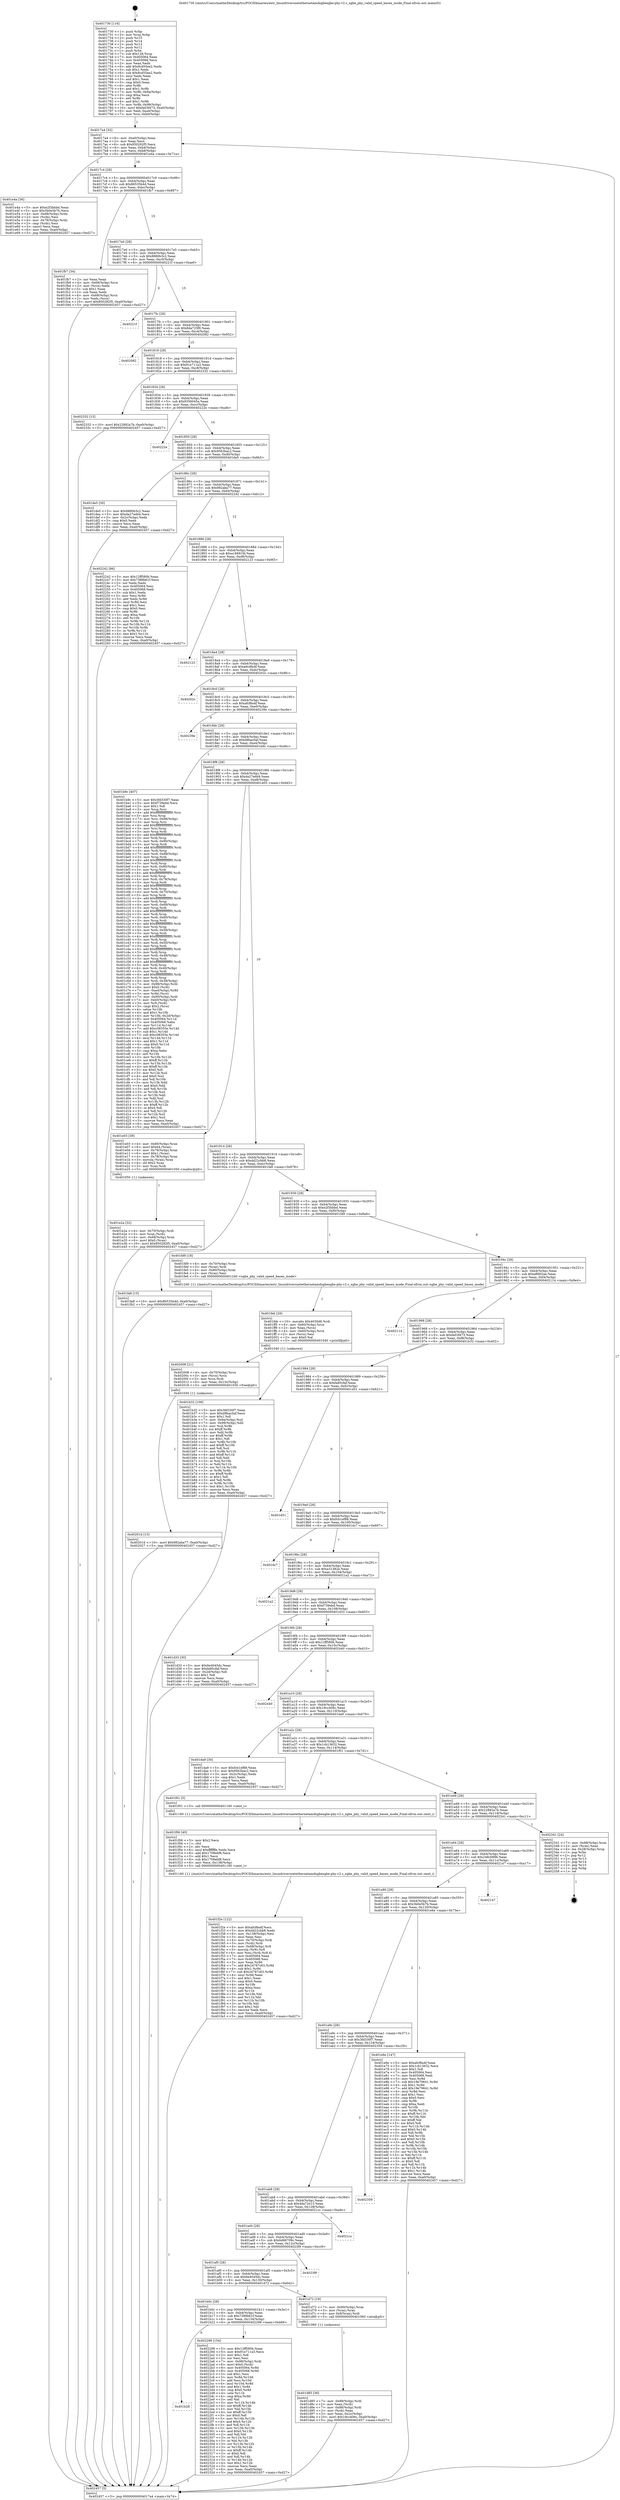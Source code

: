 digraph "0x401730" {
  label = "0x401730 (/mnt/c/Users/mathe/Desktop/tcc/POCII/binaries/extr_linuxdriversnetethernetamdxgbexgbe-phy-v2.c_xgbe_phy_valid_speed_basex_mode_Final-ollvm.out::main(0))"
  labelloc = "t"
  node[shape=record]

  Entry [label="",width=0.3,height=0.3,shape=circle,fillcolor=black,style=filled]
  "0x4017a4" [label="{
     0x4017a4 [32]\l
     | [instrs]\l
     &nbsp;&nbsp;0x4017a4 \<+6\>: mov -0xa0(%rbp),%eax\l
     &nbsp;&nbsp;0x4017aa \<+2\>: mov %eax,%ecx\l
     &nbsp;&nbsp;0x4017ac \<+6\>: sub $0x850282f5,%ecx\l
     &nbsp;&nbsp;0x4017b2 \<+6\>: mov %eax,-0xb4(%rbp)\l
     &nbsp;&nbsp;0x4017b8 \<+6\>: mov %ecx,-0xb8(%rbp)\l
     &nbsp;&nbsp;0x4017be \<+6\>: je 0000000000401e4a \<main+0x71a\>\l
  }"]
  "0x401e4a" [label="{
     0x401e4a [36]\l
     | [instrs]\l
     &nbsp;&nbsp;0x401e4a \<+5\>: mov $0xe2f3bbbd,%eax\l
     &nbsp;&nbsp;0x401e4f \<+5\>: mov $0x3b0e5b7b,%ecx\l
     &nbsp;&nbsp;0x401e54 \<+4\>: mov -0x68(%rbp),%rdx\l
     &nbsp;&nbsp;0x401e58 \<+2\>: mov (%rdx),%esi\l
     &nbsp;&nbsp;0x401e5a \<+4\>: mov -0x78(%rbp),%rdx\l
     &nbsp;&nbsp;0x401e5e \<+2\>: cmp (%rdx),%esi\l
     &nbsp;&nbsp;0x401e60 \<+3\>: cmovl %ecx,%eax\l
     &nbsp;&nbsp;0x401e63 \<+6\>: mov %eax,-0xa0(%rbp)\l
     &nbsp;&nbsp;0x401e69 \<+5\>: jmp 0000000000402457 \<main+0xd27\>\l
  }"]
  "0x4017c4" [label="{
     0x4017c4 [28]\l
     | [instrs]\l
     &nbsp;&nbsp;0x4017c4 \<+5\>: jmp 00000000004017c9 \<main+0x99\>\l
     &nbsp;&nbsp;0x4017c9 \<+6\>: mov -0xb4(%rbp),%eax\l
     &nbsp;&nbsp;0x4017cf \<+5\>: sub $0x86535b4d,%eax\l
     &nbsp;&nbsp;0x4017d4 \<+6\>: mov %eax,-0xbc(%rbp)\l
     &nbsp;&nbsp;0x4017da \<+6\>: je 0000000000401fb7 \<main+0x887\>\l
  }"]
  Exit [label="",width=0.3,height=0.3,shape=circle,fillcolor=black,style=filled,peripheries=2]
  "0x401fb7" [label="{
     0x401fb7 [34]\l
     | [instrs]\l
     &nbsp;&nbsp;0x401fb7 \<+2\>: xor %eax,%eax\l
     &nbsp;&nbsp;0x401fb9 \<+4\>: mov -0x68(%rbp),%rcx\l
     &nbsp;&nbsp;0x401fbd \<+2\>: mov (%rcx),%edx\l
     &nbsp;&nbsp;0x401fbf \<+3\>: sub $0x1,%eax\l
     &nbsp;&nbsp;0x401fc2 \<+2\>: sub %eax,%edx\l
     &nbsp;&nbsp;0x401fc4 \<+4\>: mov -0x68(%rbp),%rcx\l
     &nbsp;&nbsp;0x401fc8 \<+2\>: mov %edx,(%rcx)\l
     &nbsp;&nbsp;0x401fca \<+10\>: movl $0x850282f5,-0xa0(%rbp)\l
     &nbsp;&nbsp;0x401fd4 \<+5\>: jmp 0000000000402457 \<main+0xd27\>\l
  }"]
  "0x4017e0" [label="{
     0x4017e0 [28]\l
     | [instrs]\l
     &nbsp;&nbsp;0x4017e0 \<+5\>: jmp 00000000004017e5 \<main+0xb5\>\l
     &nbsp;&nbsp;0x4017e5 \<+6\>: mov -0xb4(%rbp),%eax\l
     &nbsp;&nbsp;0x4017eb \<+5\>: sub $0x8880b3c2,%eax\l
     &nbsp;&nbsp;0x4017f0 \<+6\>: mov %eax,-0xc0(%rbp)\l
     &nbsp;&nbsp;0x4017f6 \<+6\>: je 000000000040221f \<main+0xaef\>\l
  }"]
  "0x401b28" [label="{
     0x401b28\l
  }", style=dashed]
  "0x40221f" [label="{
     0x40221f\l
  }", style=dashed]
  "0x4017fc" [label="{
     0x4017fc [28]\l
     | [instrs]\l
     &nbsp;&nbsp;0x4017fc \<+5\>: jmp 0000000000401801 \<main+0xd1\>\l
     &nbsp;&nbsp;0x401801 \<+6\>: mov -0xb4(%rbp),%eax\l
     &nbsp;&nbsp;0x401807 \<+5\>: sub $0x8da725f0,%eax\l
     &nbsp;&nbsp;0x40180c \<+6\>: mov %eax,-0xc4(%rbp)\l
     &nbsp;&nbsp;0x401812 \<+6\>: je 0000000000402082 \<main+0x952\>\l
  }"]
  "0x402298" [label="{
     0x402298 [154]\l
     | [instrs]\l
     &nbsp;&nbsp;0x402298 \<+5\>: mov $0x12ff580b,%eax\l
     &nbsp;&nbsp;0x40229d \<+5\>: mov $0x91e711a3,%ecx\l
     &nbsp;&nbsp;0x4022a2 \<+2\>: mov $0x1,%dl\l
     &nbsp;&nbsp;0x4022a4 \<+2\>: xor %esi,%esi\l
     &nbsp;&nbsp;0x4022a6 \<+7\>: mov -0x98(%rbp),%rdi\l
     &nbsp;&nbsp;0x4022ad \<+6\>: movl $0x0,(%rdi)\l
     &nbsp;&nbsp;0x4022b3 \<+8\>: mov 0x405064,%r8d\l
     &nbsp;&nbsp;0x4022bb \<+8\>: mov 0x405068,%r9d\l
     &nbsp;&nbsp;0x4022c3 \<+3\>: sub $0x1,%esi\l
     &nbsp;&nbsp;0x4022c6 \<+3\>: mov %r8d,%r10d\l
     &nbsp;&nbsp;0x4022c9 \<+3\>: add %esi,%r10d\l
     &nbsp;&nbsp;0x4022cc \<+4\>: imul %r10d,%r8d\l
     &nbsp;&nbsp;0x4022d0 \<+4\>: and $0x1,%r8d\l
     &nbsp;&nbsp;0x4022d4 \<+4\>: cmp $0x0,%r8d\l
     &nbsp;&nbsp;0x4022d8 \<+4\>: sete %r11b\l
     &nbsp;&nbsp;0x4022dc \<+4\>: cmp $0xa,%r9d\l
     &nbsp;&nbsp;0x4022e0 \<+3\>: setl %bl\l
     &nbsp;&nbsp;0x4022e3 \<+3\>: mov %r11b,%r14b\l
     &nbsp;&nbsp;0x4022e6 \<+4\>: xor $0xff,%r14b\l
     &nbsp;&nbsp;0x4022ea \<+3\>: mov %bl,%r15b\l
     &nbsp;&nbsp;0x4022ed \<+4\>: xor $0xff,%r15b\l
     &nbsp;&nbsp;0x4022f1 \<+3\>: xor $0x0,%dl\l
     &nbsp;&nbsp;0x4022f4 \<+3\>: mov %r14b,%r12b\l
     &nbsp;&nbsp;0x4022f7 \<+4\>: and $0x0,%r12b\l
     &nbsp;&nbsp;0x4022fb \<+3\>: and %dl,%r11b\l
     &nbsp;&nbsp;0x4022fe \<+3\>: mov %r15b,%r13b\l
     &nbsp;&nbsp;0x402301 \<+4\>: and $0x0,%r13b\l
     &nbsp;&nbsp;0x402305 \<+2\>: and %dl,%bl\l
     &nbsp;&nbsp;0x402307 \<+3\>: or %r11b,%r12b\l
     &nbsp;&nbsp;0x40230a \<+3\>: or %bl,%r13b\l
     &nbsp;&nbsp;0x40230d \<+3\>: xor %r13b,%r12b\l
     &nbsp;&nbsp;0x402310 \<+3\>: or %r15b,%r14b\l
     &nbsp;&nbsp;0x402313 \<+4\>: xor $0xff,%r14b\l
     &nbsp;&nbsp;0x402317 \<+3\>: or $0x0,%dl\l
     &nbsp;&nbsp;0x40231a \<+3\>: and %dl,%r14b\l
     &nbsp;&nbsp;0x40231d \<+3\>: or %r14b,%r12b\l
     &nbsp;&nbsp;0x402320 \<+4\>: test $0x1,%r12b\l
     &nbsp;&nbsp;0x402324 \<+3\>: cmovne %ecx,%eax\l
     &nbsp;&nbsp;0x402327 \<+6\>: mov %eax,-0xa0(%rbp)\l
     &nbsp;&nbsp;0x40232d \<+5\>: jmp 0000000000402457 \<main+0xd27\>\l
  }"]
  "0x402082" [label="{
     0x402082\l
  }", style=dashed]
  "0x401818" [label="{
     0x401818 [28]\l
     | [instrs]\l
     &nbsp;&nbsp;0x401818 \<+5\>: jmp 000000000040181d \<main+0xed\>\l
     &nbsp;&nbsp;0x40181d \<+6\>: mov -0xb4(%rbp),%eax\l
     &nbsp;&nbsp;0x401823 \<+5\>: sub $0x91e711a3,%eax\l
     &nbsp;&nbsp;0x401828 \<+6\>: mov %eax,-0xc8(%rbp)\l
     &nbsp;&nbsp;0x40182e \<+6\>: je 0000000000402332 \<main+0xc02\>\l
  }"]
  "0x40201d" [label="{
     0x40201d [15]\l
     | [instrs]\l
     &nbsp;&nbsp;0x40201d \<+10\>: movl $0x982aba77,-0xa0(%rbp)\l
     &nbsp;&nbsp;0x402027 \<+5\>: jmp 0000000000402457 \<main+0xd27\>\l
  }"]
  "0x402332" [label="{
     0x402332 [15]\l
     | [instrs]\l
     &nbsp;&nbsp;0x402332 \<+10\>: movl $0x22892a7b,-0xa0(%rbp)\l
     &nbsp;&nbsp;0x40233c \<+5\>: jmp 0000000000402457 \<main+0xd27\>\l
  }"]
  "0x401834" [label="{
     0x401834 [28]\l
     | [instrs]\l
     &nbsp;&nbsp;0x401834 \<+5\>: jmp 0000000000401839 \<main+0x109\>\l
     &nbsp;&nbsp;0x401839 \<+6\>: mov -0xb4(%rbp),%eax\l
     &nbsp;&nbsp;0x40183f \<+5\>: sub $0x9356045a,%eax\l
     &nbsp;&nbsp;0x401844 \<+6\>: mov %eax,-0xcc(%rbp)\l
     &nbsp;&nbsp;0x40184a \<+6\>: je 000000000040222e \<main+0xafe\>\l
  }"]
  "0x402008" [label="{
     0x402008 [21]\l
     | [instrs]\l
     &nbsp;&nbsp;0x402008 \<+4\>: mov -0x70(%rbp),%rcx\l
     &nbsp;&nbsp;0x40200c \<+3\>: mov (%rcx),%rcx\l
     &nbsp;&nbsp;0x40200f \<+3\>: mov %rcx,%rdi\l
     &nbsp;&nbsp;0x402012 \<+6\>: mov %eax,-0x13c(%rbp)\l
     &nbsp;&nbsp;0x402018 \<+5\>: call 0000000000401030 \<free@plt\>\l
     | [calls]\l
     &nbsp;&nbsp;0x401030 \{1\} (unknown)\l
  }"]
  "0x40222e" [label="{
     0x40222e\l
  }", style=dashed]
  "0x401850" [label="{
     0x401850 [28]\l
     | [instrs]\l
     &nbsp;&nbsp;0x401850 \<+5\>: jmp 0000000000401855 \<main+0x125\>\l
     &nbsp;&nbsp;0x401855 \<+6\>: mov -0xb4(%rbp),%eax\l
     &nbsp;&nbsp;0x40185b \<+5\>: sub $0x9563bac2,%eax\l
     &nbsp;&nbsp;0x401860 \<+6\>: mov %eax,-0xd0(%rbp)\l
     &nbsp;&nbsp;0x401866 \<+6\>: je 0000000000401de5 \<main+0x6b5\>\l
  }"]
  "0x401feb" [label="{
     0x401feb [29]\l
     | [instrs]\l
     &nbsp;&nbsp;0x401feb \<+10\>: movabs $0x4030d6,%rdi\l
     &nbsp;&nbsp;0x401ff5 \<+4\>: mov -0x60(%rbp),%rcx\l
     &nbsp;&nbsp;0x401ff9 \<+2\>: mov %eax,(%rcx)\l
     &nbsp;&nbsp;0x401ffb \<+4\>: mov -0x60(%rbp),%rcx\l
     &nbsp;&nbsp;0x401fff \<+2\>: mov (%rcx),%esi\l
     &nbsp;&nbsp;0x402001 \<+2\>: mov $0x0,%al\l
     &nbsp;&nbsp;0x402003 \<+5\>: call 0000000000401040 \<printf@plt\>\l
     | [calls]\l
     &nbsp;&nbsp;0x401040 \{1\} (unknown)\l
  }"]
  "0x401de5" [label="{
     0x401de5 [30]\l
     | [instrs]\l
     &nbsp;&nbsp;0x401de5 \<+5\>: mov $0x8880b3c2,%eax\l
     &nbsp;&nbsp;0x401dea \<+5\>: mov $0xda27edd4,%ecx\l
     &nbsp;&nbsp;0x401def \<+3\>: mov -0x2c(%rbp),%edx\l
     &nbsp;&nbsp;0x401df2 \<+3\>: cmp $0x0,%edx\l
     &nbsp;&nbsp;0x401df5 \<+3\>: cmove %ecx,%eax\l
     &nbsp;&nbsp;0x401df8 \<+6\>: mov %eax,-0xa0(%rbp)\l
     &nbsp;&nbsp;0x401dfe \<+5\>: jmp 0000000000402457 \<main+0xd27\>\l
  }"]
  "0x40186c" [label="{
     0x40186c [28]\l
     | [instrs]\l
     &nbsp;&nbsp;0x40186c \<+5\>: jmp 0000000000401871 \<main+0x141\>\l
     &nbsp;&nbsp;0x401871 \<+6\>: mov -0xb4(%rbp),%eax\l
     &nbsp;&nbsp;0x401877 \<+5\>: sub $0x982aba77,%eax\l
     &nbsp;&nbsp;0x40187c \<+6\>: mov %eax,-0xd4(%rbp)\l
     &nbsp;&nbsp;0x401882 \<+6\>: je 0000000000402242 \<main+0xb12\>\l
  }"]
  "0x401f2e" [label="{
     0x401f2e [122]\l
     | [instrs]\l
     &nbsp;&nbsp;0x401f2e \<+5\>: mov $0xafcf8a4f,%ecx\l
     &nbsp;&nbsp;0x401f33 \<+5\>: mov $0xdd22cbb8,%edx\l
     &nbsp;&nbsp;0x401f38 \<+6\>: mov -0x138(%rbp),%esi\l
     &nbsp;&nbsp;0x401f3e \<+3\>: imul %eax,%esi\l
     &nbsp;&nbsp;0x401f41 \<+4\>: mov -0x70(%rbp),%rdi\l
     &nbsp;&nbsp;0x401f45 \<+3\>: mov (%rdi),%rdi\l
     &nbsp;&nbsp;0x401f48 \<+4\>: mov -0x68(%rbp),%r8\l
     &nbsp;&nbsp;0x401f4c \<+3\>: movslq (%r8),%r8\l
     &nbsp;&nbsp;0x401f4f \<+4\>: mov %esi,(%rdi,%r8,4)\l
     &nbsp;&nbsp;0x401f53 \<+7\>: mov 0x405064,%eax\l
     &nbsp;&nbsp;0x401f5a \<+7\>: mov 0x405068,%esi\l
     &nbsp;&nbsp;0x401f61 \<+3\>: mov %eax,%r9d\l
     &nbsp;&nbsp;0x401f64 \<+7\>: add $0x24787c63,%r9d\l
     &nbsp;&nbsp;0x401f6b \<+4\>: sub $0x1,%r9d\l
     &nbsp;&nbsp;0x401f6f \<+7\>: sub $0x24787c63,%r9d\l
     &nbsp;&nbsp;0x401f76 \<+4\>: imul %r9d,%eax\l
     &nbsp;&nbsp;0x401f7a \<+3\>: and $0x1,%eax\l
     &nbsp;&nbsp;0x401f7d \<+3\>: cmp $0x0,%eax\l
     &nbsp;&nbsp;0x401f80 \<+4\>: sete %r10b\l
     &nbsp;&nbsp;0x401f84 \<+3\>: cmp $0xa,%esi\l
     &nbsp;&nbsp;0x401f87 \<+4\>: setl %r11b\l
     &nbsp;&nbsp;0x401f8b \<+3\>: mov %r10b,%bl\l
     &nbsp;&nbsp;0x401f8e \<+3\>: and %r11b,%bl\l
     &nbsp;&nbsp;0x401f91 \<+3\>: xor %r11b,%r10b\l
     &nbsp;&nbsp;0x401f94 \<+3\>: or %r10b,%bl\l
     &nbsp;&nbsp;0x401f97 \<+3\>: test $0x1,%bl\l
     &nbsp;&nbsp;0x401f9a \<+3\>: cmovne %edx,%ecx\l
     &nbsp;&nbsp;0x401f9d \<+6\>: mov %ecx,-0xa0(%rbp)\l
     &nbsp;&nbsp;0x401fa3 \<+5\>: jmp 0000000000402457 \<main+0xd27\>\l
  }"]
  "0x402242" [label="{
     0x402242 [86]\l
     | [instrs]\l
     &nbsp;&nbsp;0x402242 \<+5\>: mov $0x12ff580b,%eax\l
     &nbsp;&nbsp;0x402247 \<+5\>: mov $0x7389b61f,%ecx\l
     &nbsp;&nbsp;0x40224c \<+2\>: xor %edx,%edx\l
     &nbsp;&nbsp;0x40224e \<+7\>: mov 0x405064,%esi\l
     &nbsp;&nbsp;0x402255 \<+7\>: mov 0x405068,%edi\l
     &nbsp;&nbsp;0x40225c \<+3\>: sub $0x1,%edx\l
     &nbsp;&nbsp;0x40225f \<+3\>: mov %esi,%r8d\l
     &nbsp;&nbsp;0x402262 \<+3\>: add %edx,%r8d\l
     &nbsp;&nbsp;0x402265 \<+4\>: imul %r8d,%esi\l
     &nbsp;&nbsp;0x402269 \<+3\>: and $0x1,%esi\l
     &nbsp;&nbsp;0x40226c \<+3\>: cmp $0x0,%esi\l
     &nbsp;&nbsp;0x40226f \<+4\>: sete %r9b\l
     &nbsp;&nbsp;0x402273 \<+3\>: cmp $0xa,%edi\l
     &nbsp;&nbsp;0x402276 \<+4\>: setl %r10b\l
     &nbsp;&nbsp;0x40227a \<+3\>: mov %r9b,%r11b\l
     &nbsp;&nbsp;0x40227d \<+3\>: and %r10b,%r11b\l
     &nbsp;&nbsp;0x402280 \<+3\>: xor %r10b,%r9b\l
     &nbsp;&nbsp;0x402283 \<+3\>: or %r9b,%r11b\l
     &nbsp;&nbsp;0x402286 \<+4\>: test $0x1,%r11b\l
     &nbsp;&nbsp;0x40228a \<+3\>: cmovne %ecx,%eax\l
     &nbsp;&nbsp;0x40228d \<+6\>: mov %eax,-0xa0(%rbp)\l
     &nbsp;&nbsp;0x402293 \<+5\>: jmp 0000000000402457 \<main+0xd27\>\l
  }"]
  "0x401888" [label="{
     0x401888 [28]\l
     | [instrs]\l
     &nbsp;&nbsp;0x401888 \<+5\>: jmp 000000000040188d \<main+0x15d\>\l
     &nbsp;&nbsp;0x40188d \<+6\>: mov -0xb4(%rbp),%eax\l
     &nbsp;&nbsp;0x401893 \<+5\>: sub $0xa16691fd,%eax\l
     &nbsp;&nbsp;0x401898 \<+6\>: mov %eax,-0xd8(%rbp)\l
     &nbsp;&nbsp;0x40189e \<+6\>: je 0000000000402123 \<main+0x9f3\>\l
  }"]
  "0x401f06" [label="{
     0x401f06 [40]\l
     | [instrs]\l
     &nbsp;&nbsp;0x401f06 \<+5\>: mov $0x2,%ecx\l
     &nbsp;&nbsp;0x401f0b \<+1\>: cltd\l
     &nbsp;&nbsp;0x401f0c \<+2\>: idiv %ecx\l
     &nbsp;&nbsp;0x401f0e \<+6\>: imul $0xfffffffe,%edx,%ecx\l
     &nbsp;&nbsp;0x401f14 \<+6\>: add $0x1708ebf8,%ecx\l
     &nbsp;&nbsp;0x401f1a \<+3\>: add $0x1,%ecx\l
     &nbsp;&nbsp;0x401f1d \<+6\>: sub $0x1708ebf8,%ecx\l
     &nbsp;&nbsp;0x401f23 \<+6\>: mov %ecx,-0x138(%rbp)\l
     &nbsp;&nbsp;0x401f29 \<+5\>: call 0000000000401160 \<next_i\>\l
     | [calls]\l
     &nbsp;&nbsp;0x401160 \{1\} (/mnt/c/Users/mathe/Desktop/tcc/POCII/binaries/extr_linuxdriversnetethernetamdxgbexgbe-phy-v2.c_xgbe_phy_valid_speed_basex_mode_Final-ollvm.out::next_i)\l
  }"]
  "0x402123" [label="{
     0x402123\l
  }", style=dashed]
  "0x4018a4" [label="{
     0x4018a4 [28]\l
     | [instrs]\l
     &nbsp;&nbsp;0x4018a4 \<+5\>: jmp 00000000004018a9 \<main+0x179\>\l
     &nbsp;&nbsp;0x4018a9 \<+6\>: mov -0xb4(%rbp),%eax\l
     &nbsp;&nbsp;0x4018af \<+5\>: sub $0xa9cdfe4f,%eax\l
     &nbsp;&nbsp;0x4018b4 \<+6\>: mov %eax,-0xdc(%rbp)\l
     &nbsp;&nbsp;0x4018ba \<+6\>: je 000000000040202c \<main+0x8fc\>\l
  }"]
  "0x401e2a" [label="{
     0x401e2a [32]\l
     | [instrs]\l
     &nbsp;&nbsp;0x401e2a \<+4\>: mov -0x70(%rbp),%rdi\l
     &nbsp;&nbsp;0x401e2e \<+3\>: mov %rax,(%rdi)\l
     &nbsp;&nbsp;0x401e31 \<+4\>: mov -0x68(%rbp),%rax\l
     &nbsp;&nbsp;0x401e35 \<+6\>: movl $0x0,(%rax)\l
     &nbsp;&nbsp;0x401e3b \<+10\>: movl $0x850282f5,-0xa0(%rbp)\l
     &nbsp;&nbsp;0x401e45 \<+5\>: jmp 0000000000402457 \<main+0xd27\>\l
  }"]
  "0x40202c" [label="{
     0x40202c\l
  }", style=dashed]
  "0x4018c0" [label="{
     0x4018c0 [28]\l
     | [instrs]\l
     &nbsp;&nbsp;0x4018c0 \<+5\>: jmp 00000000004018c5 \<main+0x195\>\l
     &nbsp;&nbsp;0x4018c5 \<+6\>: mov -0xb4(%rbp),%eax\l
     &nbsp;&nbsp;0x4018cb \<+5\>: sub $0xafcf8a4f,%eax\l
     &nbsp;&nbsp;0x4018d0 \<+6\>: mov %eax,-0xe0(%rbp)\l
     &nbsp;&nbsp;0x4018d6 \<+6\>: je 000000000040239e \<main+0xc6e\>\l
  }"]
  "0x401d85" [label="{
     0x401d85 [36]\l
     | [instrs]\l
     &nbsp;&nbsp;0x401d85 \<+7\>: mov -0x88(%rbp),%rdi\l
     &nbsp;&nbsp;0x401d8c \<+2\>: mov %eax,(%rdi)\l
     &nbsp;&nbsp;0x401d8e \<+7\>: mov -0x88(%rbp),%rdi\l
     &nbsp;&nbsp;0x401d95 \<+2\>: mov (%rdi),%eax\l
     &nbsp;&nbsp;0x401d97 \<+3\>: mov %eax,-0x2c(%rbp)\l
     &nbsp;&nbsp;0x401d9a \<+10\>: movl $0x19cc406c,-0xa0(%rbp)\l
     &nbsp;&nbsp;0x401da4 \<+5\>: jmp 0000000000402457 \<main+0xd27\>\l
  }"]
  "0x40239e" [label="{
     0x40239e\l
  }", style=dashed]
  "0x4018dc" [label="{
     0x4018dc [28]\l
     | [instrs]\l
     &nbsp;&nbsp;0x4018dc \<+5\>: jmp 00000000004018e1 \<main+0x1b1\>\l
     &nbsp;&nbsp;0x4018e1 \<+6\>: mov -0xb4(%rbp),%eax\l
     &nbsp;&nbsp;0x4018e7 \<+5\>: sub $0xd9bac0af,%eax\l
     &nbsp;&nbsp;0x4018ec \<+6\>: mov %eax,-0xe4(%rbp)\l
     &nbsp;&nbsp;0x4018f2 \<+6\>: je 0000000000401b9c \<main+0x46c\>\l
  }"]
  "0x401b0c" [label="{
     0x401b0c [28]\l
     | [instrs]\l
     &nbsp;&nbsp;0x401b0c \<+5\>: jmp 0000000000401b11 \<main+0x3e1\>\l
     &nbsp;&nbsp;0x401b11 \<+6\>: mov -0xb4(%rbp),%eax\l
     &nbsp;&nbsp;0x401b17 \<+5\>: sub $0x7389b61f,%eax\l
     &nbsp;&nbsp;0x401b1c \<+6\>: mov %eax,-0x134(%rbp)\l
     &nbsp;&nbsp;0x401b22 \<+6\>: je 0000000000402298 \<main+0xb68\>\l
  }"]
  "0x401b9c" [label="{
     0x401b9c [407]\l
     | [instrs]\l
     &nbsp;&nbsp;0x401b9c \<+5\>: mov $0x3fd330f7,%eax\l
     &nbsp;&nbsp;0x401ba1 \<+5\>: mov $0xf739ebd,%ecx\l
     &nbsp;&nbsp;0x401ba6 \<+2\>: mov $0x1,%dl\l
     &nbsp;&nbsp;0x401ba8 \<+3\>: mov %rsp,%rsi\l
     &nbsp;&nbsp;0x401bab \<+4\>: add $0xfffffffffffffff0,%rsi\l
     &nbsp;&nbsp;0x401baf \<+3\>: mov %rsi,%rsp\l
     &nbsp;&nbsp;0x401bb2 \<+7\>: mov %rsi,-0x98(%rbp)\l
     &nbsp;&nbsp;0x401bb9 \<+3\>: mov %rsp,%rsi\l
     &nbsp;&nbsp;0x401bbc \<+4\>: add $0xfffffffffffffff0,%rsi\l
     &nbsp;&nbsp;0x401bc0 \<+3\>: mov %rsi,%rsp\l
     &nbsp;&nbsp;0x401bc3 \<+3\>: mov %rsp,%rdi\l
     &nbsp;&nbsp;0x401bc6 \<+4\>: add $0xfffffffffffffff0,%rdi\l
     &nbsp;&nbsp;0x401bca \<+3\>: mov %rdi,%rsp\l
     &nbsp;&nbsp;0x401bcd \<+7\>: mov %rdi,-0x90(%rbp)\l
     &nbsp;&nbsp;0x401bd4 \<+3\>: mov %rsp,%rdi\l
     &nbsp;&nbsp;0x401bd7 \<+4\>: add $0xfffffffffffffff0,%rdi\l
     &nbsp;&nbsp;0x401bdb \<+3\>: mov %rdi,%rsp\l
     &nbsp;&nbsp;0x401bde \<+7\>: mov %rdi,-0x88(%rbp)\l
     &nbsp;&nbsp;0x401be5 \<+3\>: mov %rsp,%rdi\l
     &nbsp;&nbsp;0x401be8 \<+4\>: add $0xfffffffffffffff0,%rdi\l
     &nbsp;&nbsp;0x401bec \<+3\>: mov %rdi,%rsp\l
     &nbsp;&nbsp;0x401bef \<+4\>: mov %rdi,-0x80(%rbp)\l
     &nbsp;&nbsp;0x401bf3 \<+3\>: mov %rsp,%rdi\l
     &nbsp;&nbsp;0x401bf6 \<+4\>: add $0xfffffffffffffff0,%rdi\l
     &nbsp;&nbsp;0x401bfa \<+3\>: mov %rdi,%rsp\l
     &nbsp;&nbsp;0x401bfd \<+4\>: mov %rdi,-0x78(%rbp)\l
     &nbsp;&nbsp;0x401c01 \<+3\>: mov %rsp,%rdi\l
     &nbsp;&nbsp;0x401c04 \<+4\>: add $0xfffffffffffffff0,%rdi\l
     &nbsp;&nbsp;0x401c08 \<+3\>: mov %rdi,%rsp\l
     &nbsp;&nbsp;0x401c0b \<+4\>: mov %rdi,-0x70(%rbp)\l
     &nbsp;&nbsp;0x401c0f \<+3\>: mov %rsp,%rdi\l
     &nbsp;&nbsp;0x401c12 \<+4\>: add $0xfffffffffffffff0,%rdi\l
     &nbsp;&nbsp;0x401c16 \<+3\>: mov %rdi,%rsp\l
     &nbsp;&nbsp;0x401c19 \<+4\>: mov %rdi,-0x68(%rbp)\l
     &nbsp;&nbsp;0x401c1d \<+3\>: mov %rsp,%rdi\l
     &nbsp;&nbsp;0x401c20 \<+4\>: add $0xfffffffffffffff0,%rdi\l
     &nbsp;&nbsp;0x401c24 \<+3\>: mov %rdi,%rsp\l
     &nbsp;&nbsp;0x401c27 \<+4\>: mov %rdi,-0x60(%rbp)\l
     &nbsp;&nbsp;0x401c2b \<+3\>: mov %rsp,%rdi\l
     &nbsp;&nbsp;0x401c2e \<+4\>: add $0xfffffffffffffff0,%rdi\l
     &nbsp;&nbsp;0x401c32 \<+3\>: mov %rdi,%rsp\l
     &nbsp;&nbsp;0x401c35 \<+4\>: mov %rdi,-0x58(%rbp)\l
     &nbsp;&nbsp;0x401c39 \<+3\>: mov %rsp,%rdi\l
     &nbsp;&nbsp;0x401c3c \<+4\>: add $0xfffffffffffffff0,%rdi\l
     &nbsp;&nbsp;0x401c40 \<+3\>: mov %rdi,%rsp\l
     &nbsp;&nbsp;0x401c43 \<+4\>: mov %rdi,-0x50(%rbp)\l
     &nbsp;&nbsp;0x401c47 \<+3\>: mov %rsp,%rdi\l
     &nbsp;&nbsp;0x401c4a \<+4\>: add $0xfffffffffffffff0,%rdi\l
     &nbsp;&nbsp;0x401c4e \<+3\>: mov %rdi,%rsp\l
     &nbsp;&nbsp;0x401c51 \<+4\>: mov %rdi,-0x48(%rbp)\l
     &nbsp;&nbsp;0x401c55 \<+3\>: mov %rsp,%rdi\l
     &nbsp;&nbsp;0x401c58 \<+4\>: add $0xfffffffffffffff0,%rdi\l
     &nbsp;&nbsp;0x401c5c \<+3\>: mov %rdi,%rsp\l
     &nbsp;&nbsp;0x401c5f \<+4\>: mov %rdi,-0x40(%rbp)\l
     &nbsp;&nbsp;0x401c63 \<+3\>: mov %rsp,%rdi\l
     &nbsp;&nbsp;0x401c66 \<+4\>: add $0xfffffffffffffff0,%rdi\l
     &nbsp;&nbsp;0x401c6a \<+3\>: mov %rdi,%rsp\l
     &nbsp;&nbsp;0x401c6d \<+4\>: mov %rdi,-0x38(%rbp)\l
     &nbsp;&nbsp;0x401c71 \<+7\>: mov -0x98(%rbp),%rdi\l
     &nbsp;&nbsp;0x401c78 \<+6\>: movl $0x0,(%rdi)\l
     &nbsp;&nbsp;0x401c7e \<+7\>: mov -0xa4(%rbp),%r8d\l
     &nbsp;&nbsp;0x401c85 \<+3\>: mov %r8d,(%rsi)\l
     &nbsp;&nbsp;0x401c88 \<+7\>: mov -0x90(%rbp),%rdi\l
     &nbsp;&nbsp;0x401c8f \<+7\>: mov -0xb0(%rbp),%r9\l
     &nbsp;&nbsp;0x401c96 \<+3\>: mov %r9,(%rdi)\l
     &nbsp;&nbsp;0x401c99 \<+3\>: cmpl $0x2,(%rsi)\l
     &nbsp;&nbsp;0x401c9c \<+4\>: setne %r10b\l
     &nbsp;&nbsp;0x401ca0 \<+4\>: and $0x1,%r10b\l
     &nbsp;&nbsp;0x401ca4 \<+4\>: mov %r10b,-0x2d(%rbp)\l
     &nbsp;&nbsp;0x401ca8 \<+8\>: mov 0x405064,%r11d\l
     &nbsp;&nbsp;0x401cb0 \<+7\>: mov 0x405068,%ebx\l
     &nbsp;&nbsp;0x401cb7 \<+3\>: mov %r11d,%r14d\l
     &nbsp;&nbsp;0x401cba \<+7\>: add $0xc08355e,%r14d\l
     &nbsp;&nbsp;0x401cc1 \<+4\>: sub $0x1,%r14d\l
     &nbsp;&nbsp;0x401cc5 \<+7\>: sub $0xc08355e,%r14d\l
     &nbsp;&nbsp;0x401ccc \<+4\>: imul %r14d,%r11d\l
     &nbsp;&nbsp;0x401cd0 \<+4\>: and $0x1,%r11d\l
     &nbsp;&nbsp;0x401cd4 \<+4\>: cmp $0x0,%r11d\l
     &nbsp;&nbsp;0x401cd8 \<+4\>: sete %r10b\l
     &nbsp;&nbsp;0x401cdc \<+3\>: cmp $0xa,%ebx\l
     &nbsp;&nbsp;0x401cdf \<+4\>: setl %r15b\l
     &nbsp;&nbsp;0x401ce3 \<+3\>: mov %r10b,%r12b\l
     &nbsp;&nbsp;0x401ce6 \<+4\>: xor $0xff,%r12b\l
     &nbsp;&nbsp;0x401cea \<+3\>: mov %r15b,%r13b\l
     &nbsp;&nbsp;0x401ced \<+4\>: xor $0xff,%r13b\l
     &nbsp;&nbsp;0x401cf1 \<+3\>: xor $0x0,%dl\l
     &nbsp;&nbsp;0x401cf4 \<+3\>: mov %r12b,%sil\l
     &nbsp;&nbsp;0x401cf7 \<+4\>: and $0x0,%sil\l
     &nbsp;&nbsp;0x401cfb \<+3\>: and %dl,%r10b\l
     &nbsp;&nbsp;0x401cfe \<+3\>: mov %r13b,%dil\l
     &nbsp;&nbsp;0x401d01 \<+4\>: and $0x0,%dil\l
     &nbsp;&nbsp;0x401d05 \<+3\>: and %dl,%r15b\l
     &nbsp;&nbsp;0x401d08 \<+3\>: or %r10b,%sil\l
     &nbsp;&nbsp;0x401d0b \<+3\>: or %r15b,%dil\l
     &nbsp;&nbsp;0x401d0e \<+3\>: xor %dil,%sil\l
     &nbsp;&nbsp;0x401d11 \<+3\>: or %r13b,%r12b\l
     &nbsp;&nbsp;0x401d14 \<+4\>: xor $0xff,%r12b\l
     &nbsp;&nbsp;0x401d18 \<+3\>: or $0x0,%dl\l
     &nbsp;&nbsp;0x401d1b \<+3\>: and %dl,%r12b\l
     &nbsp;&nbsp;0x401d1e \<+3\>: or %r12b,%sil\l
     &nbsp;&nbsp;0x401d21 \<+4\>: test $0x1,%sil\l
     &nbsp;&nbsp;0x401d25 \<+3\>: cmovne %ecx,%eax\l
     &nbsp;&nbsp;0x401d28 \<+6\>: mov %eax,-0xa0(%rbp)\l
     &nbsp;&nbsp;0x401d2e \<+5\>: jmp 0000000000402457 \<main+0xd27\>\l
  }"]
  "0x4018f8" [label="{
     0x4018f8 [28]\l
     | [instrs]\l
     &nbsp;&nbsp;0x4018f8 \<+5\>: jmp 00000000004018fd \<main+0x1cd\>\l
     &nbsp;&nbsp;0x4018fd \<+6\>: mov -0xb4(%rbp),%eax\l
     &nbsp;&nbsp;0x401903 \<+5\>: sub $0xda27edd4,%eax\l
     &nbsp;&nbsp;0x401908 \<+6\>: mov %eax,-0xe8(%rbp)\l
     &nbsp;&nbsp;0x40190e \<+6\>: je 0000000000401e03 \<main+0x6d3\>\l
  }"]
  "0x401d72" [label="{
     0x401d72 [19]\l
     | [instrs]\l
     &nbsp;&nbsp;0x401d72 \<+7\>: mov -0x90(%rbp),%rax\l
     &nbsp;&nbsp;0x401d79 \<+3\>: mov (%rax),%rax\l
     &nbsp;&nbsp;0x401d7c \<+4\>: mov 0x8(%rax),%rdi\l
     &nbsp;&nbsp;0x401d80 \<+5\>: call 0000000000401060 \<atoi@plt\>\l
     | [calls]\l
     &nbsp;&nbsp;0x401060 \{1\} (unknown)\l
  }"]
  "0x401e03" [label="{
     0x401e03 [39]\l
     | [instrs]\l
     &nbsp;&nbsp;0x401e03 \<+4\>: mov -0x80(%rbp),%rax\l
     &nbsp;&nbsp;0x401e07 \<+6\>: movl $0x64,(%rax)\l
     &nbsp;&nbsp;0x401e0d \<+4\>: mov -0x78(%rbp),%rax\l
     &nbsp;&nbsp;0x401e11 \<+6\>: movl $0x1,(%rax)\l
     &nbsp;&nbsp;0x401e17 \<+4\>: mov -0x78(%rbp),%rax\l
     &nbsp;&nbsp;0x401e1b \<+3\>: movslq (%rax),%rax\l
     &nbsp;&nbsp;0x401e1e \<+4\>: shl $0x2,%rax\l
     &nbsp;&nbsp;0x401e22 \<+3\>: mov %rax,%rdi\l
     &nbsp;&nbsp;0x401e25 \<+5\>: call 0000000000401050 \<malloc@plt\>\l
     | [calls]\l
     &nbsp;&nbsp;0x401050 \{1\} (unknown)\l
  }"]
  "0x401914" [label="{
     0x401914 [28]\l
     | [instrs]\l
     &nbsp;&nbsp;0x401914 \<+5\>: jmp 0000000000401919 \<main+0x1e9\>\l
     &nbsp;&nbsp;0x401919 \<+6\>: mov -0xb4(%rbp),%eax\l
     &nbsp;&nbsp;0x40191f \<+5\>: sub $0xdd22cbb8,%eax\l
     &nbsp;&nbsp;0x401924 \<+6\>: mov %eax,-0xec(%rbp)\l
     &nbsp;&nbsp;0x40192a \<+6\>: je 0000000000401fa8 \<main+0x878\>\l
  }"]
  "0x401af0" [label="{
     0x401af0 [28]\l
     | [instrs]\l
     &nbsp;&nbsp;0x401af0 \<+5\>: jmp 0000000000401af5 \<main+0x3c5\>\l
     &nbsp;&nbsp;0x401af5 \<+6\>: mov -0xb4(%rbp),%eax\l
     &nbsp;&nbsp;0x401afb \<+5\>: sub $0x6e4045dc,%eax\l
     &nbsp;&nbsp;0x401b00 \<+6\>: mov %eax,-0x130(%rbp)\l
     &nbsp;&nbsp;0x401b06 \<+6\>: je 0000000000401d72 \<main+0x642\>\l
  }"]
  "0x401fa8" [label="{
     0x401fa8 [15]\l
     | [instrs]\l
     &nbsp;&nbsp;0x401fa8 \<+10\>: movl $0x86535b4d,-0xa0(%rbp)\l
     &nbsp;&nbsp;0x401fb2 \<+5\>: jmp 0000000000402457 \<main+0xd27\>\l
  }"]
  "0x401930" [label="{
     0x401930 [28]\l
     | [instrs]\l
     &nbsp;&nbsp;0x401930 \<+5\>: jmp 0000000000401935 \<main+0x205\>\l
     &nbsp;&nbsp;0x401935 \<+6\>: mov -0xb4(%rbp),%eax\l
     &nbsp;&nbsp;0x40193b \<+5\>: sub $0xe2f3bbbd,%eax\l
     &nbsp;&nbsp;0x401940 \<+6\>: mov %eax,-0xf0(%rbp)\l
     &nbsp;&nbsp;0x401946 \<+6\>: je 0000000000401fd9 \<main+0x8a9\>\l
  }"]
  "0x4023f9" [label="{
     0x4023f9\l
  }", style=dashed]
  "0x401fd9" [label="{
     0x401fd9 [18]\l
     | [instrs]\l
     &nbsp;&nbsp;0x401fd9 \<+4\>: mov -0x70(%rbp),%rax\l
     &nbsp;&nbsp;0x401fdd \<+3\>: mov (%rax),%rdi\l
     &nbsp;&nbsp;0x401fe0 \<+4\>: mov -0x80(%rbp),%rax\l
     &nbsp;&nbsp;0x401fe4 \<+2\>: mov (%rax),%esi\l
     &nbsp;&nbsp;0x401fe6 \<+5\>: call 0000000000401240 \<xgbe_phy_valid_speed_basex_mode\>\l
     | [calls]\l
     &nbsp;&nbsp;0x401240 \{1\} (/mnt/c/Users/mathe/Desktop/tcc/POCII/binaries/extr_linuxdriversnetethernetamdxgbexgbe-phy-v2.c_xgbe_phy_valid_speed_basex_mode_Final-ollvm.out::xgbe_phy_valid_speed_basex_mode)\l
  }"]
  "0x40194c" [label="{
     0x40194c [28]\l
     | [instrs]\l
     &nbsp;&nbsp;0x40194c \<+5\>: jmp 0000000000401951 \<main+0x221\>\l
     &nbsp;&nbsp;0x401951 \<+6\>: mov -0xb4(%rbp),%eax\l
     &nbsp;&nbsp;0x401957 \<+5\>: sub $0xef6fd2ae,%eax\l
     &nbsp;&nbsp;0x40195c \<+6\>: mov %eax,-0xf4(%rbp)\l
     &nbsp;&nbsp;0x401962 \<+6\>: je 0000000000402114 \<main+0x9e4\>\l
  }"]
  "0x401ad4" [label="{
     0x401ad4 [28]\l
     | [instrs]\l
     &nbsp;&nbsp;0x401ad4 \<+5\>: jmp 0000000000401ad9 \<main+0x3a9\>\l
     &nbsp;&nbsp;0x401ad9 \<+6\>: mov -0xb4(%rbp),%eax\l
     &nbsp;&nbsp;0x401adf \<+5\>: sub $0x6d66709c,%eax\l
     &nbsp;&nbsp;0x401ae4 \<+6\>: mov %eax,-0x12c(%rbp)\l
     &nbsp;&nbsp;0x401aea \<+6\>: je 00000000004023f9 \<main+0xcc9\>\l
  }"]
  "0x402114" [label="{
     0x402114\l
  }", style=dashed]
  "0x401968" [label="{
     0x401968 [28]\l
     | [instrs]\l
     &nbsp;&nbsp;0x401968 \<+5\>: jmp 000000000040196d \<main+0x23d\>\l
     &nbsp;&nbsp;0x40196d \<+6\>: mov -0xb4(%rbp),%eax\l
     &nbsp;&nbsp;0x401973 \<+5\>: sub $0xfa03f473,%eax\l
     &nbsp;&nbsp;0x401978 \<+6\>: mov %eax,-0xf8(%rbp)\l
     &nbsp;&nbsp;0x40197e \<+6\>: je 0000000000401b32 \<main+0x402\>\l
  }"]
  "0x4021cc" [label="{
     0x4021cc\l
  }", style=dashed]
  "0x401b32" [label="{
     0x401b32 [106]\l
     | [instrs]\l
     &nbsp;&nbsp;0x401b32 \<+5\>: mov $0x3fd330f7,%eax\l
     &nbsp;&nbsp;0x401b37 \<+5\>: mov $0xd9bac0af,%ecx\l
     &nbsp;&nbsp;0x401b3c \<+2\>: mov $0x1,%dl\l
     &nbsp;&nbsp;0x401b3e \<+7\>: mov -0x9a(%rbp),%sil\l
     &nbsp;&nbsp;0x401b45 \<+7\>: mov -0x99(%rbp),%dil\l
     &nbsp;&nbsp;0x401b4c \<+3\>: mov %sil,%r8b\l
     &nbsp;&nbsp;0x401b4f \<+4\>: xor $0xff,%r8b\l
     &nbsp;&nbsp;0x401b53 \<+3\>: mov %dil,%r9b\l
     &nbsp;&nbsp;0x401b56 \<+4\>: xor $0xff,%r9b\l
     &nbsp;&nbsp;0x401b5a \<+3\>: xor $0x1,%dl\l
     &nbsp;&nbsp;0x401b5d \<+3\>: mov %r8b,%r10b\l
     &nbsp;&nbsp;0x401b60 \<+4\>: and $0xff,%r10b\l
     &nbsp;&nbsp;0x401b64 \<+3\>: and %dl,%sil\l
     &nbsp;&nbsp;0x401b67 \<+3\>: mov %r9b,%r11b\l
     &nbsp;&nbsp;0x401b6a \<+4\>: and $0xff,%r11b\l
     &nbsp;&nbsp;0x401b6e \<+3\>: and %dl,%dil\l
     &nbsp;&nbsp;0x401b71 \<+3\>: or %sil,%r10b\l
     &nbsp;&nbsp;0x401b74 \<+3\>: or %dil,%r11b\l
     &nbsp;&nbsp;0x401b77 \<+3\>: xor %r11b,%r10b\l
     &nbsp;&nbsp;0x401b7a \<+3\>: or %r9b,%r8b\l
     &nbsp;&nbsp;0x401b7d \<+4\>: xor $0xff,%r8b\l
     &nbsp;&nbsp;0x401b81 \<+3\>: or $0x1,%dl\l
     &nbsp;&nbsp;0x401b84 \<+3\>: and %dl,%r8b\l
     &nbsp;&nbsp;0x401b87 \<+3\>: or %r8b,%r10b\l
     &nbsp;&nbsp;0x401b8a \<+4\>: test $0x1,%r10b\l
     &nbsp;&nbsp;0x401b8e \<+3\>: cmovne %ecx,%eax\l
     &nbsp;&nbsp;0x401b91 \<+6\>: mov %eax,-0xa0(%rbp)\l
     &nbsp;&nbsp;0x401b97 \<+5\>: jmp 0000000000402457 \<main+0xd27\>\l
  }"]
  "0x401984" [label="{
     0x401984 [28]\l
     | [instrs]\l
     &nbsp;&nbsp;0x401984 \<+5\>: jmp 0000000000401989 \<main+0x259\>\l
     &nbsp;&nbsp;0x401989 \<+6\>: mov -0xb4(%rbp),%eax\l
     &nbsp;&nbsp;0x40198f \<+5\>: sub $0xfa85cfaf,%eax\l
     &nbsp;&nbsp;0x401994 \<+6\>: mov %eax,-0xfc(%rbp)\l
     &nbsp;&nbsp;0x40199a \<+6\>: je 0000000000401d51 \<main+0x621\>\l
  }"]
  "0x402457" [label="{
     0x402457 [5]\l
     | [instrs]\l
     &nbsp;&nbsp;0x402457 \<+5\>: jmp 00000000004017a4 \<main+0x74\>\l
  }"]
  "0x401730" [label="{
     0x401730 [116]\l
     | [instrs]\l
     &nbsp;&nbsp;0x401730 \<+1\>: push %rbp\l
     &nbsp;&nbsp;0x401731 \<+3\>: mov %rsp,%rbp\l
     &nbsp;&nbsp;0x401734 \<+2\>: push %r15\l
     &nbsp;&nbsp;0x401736 \<+2\>: push %r14\l
     &nbsp;&nbsp;0x401738 \<+2\>: push %r13\l
     &nbsp;&nbsp;0x40173a \<+2\>: push %r12\l
     &nbsp;&nbsp;0x40173c \<+1\>: push %rbx\l
     &nbsp;&nbsp;0x40173d \<+7\>: sub $0x128,%rsp\l
     &nbsp;&nbsp;0x401744 \<+7\>: mov 0x405064,%eax\l
     &nbsp;&nbsp;0x40174b \<+7\>: mov 0x405068,%ecx\l
     &nbsp;&nbsp;0x401752 \<+2\>: mov %eax,%edx\l
     &nbsp;&nbsp;0x401754 \<+6\>: add $0x8cd55ee2,%edx\l
     &nbsp;&nbsp;0x40175a \<+3\>: sub $0x1,%edx\l
     &nbsp;&nbsp;0x40175d \<+6\>: sub $0x8cd55ee2,%edx\l
     &nbsp;&nbsp;0x401763 \<+3\>: imul %edx,%eax\l
     &nbsp;&nbsp;0x401766 \<+3\>: and $0x1,%eax\l
     &nbsp;&nbsp;0x401769 \<+3\>: cmp $0x0,%eax\l
     &nbsp;&nbsp;0x40176c \<+4\>: sete %r8b\l
     &nbsp;&nbsp;0x401770 \<+4\>: and $0x1,%r8b\l
     &nbsp;&nbsp;0x401774 \<+7\>: mov %r8b,-0x9a(%rbp)\l
     &nbsp;&nbsp;0x40177b \<+3\>: cmp $0xa,%ecx\l
     &nbsp;&nbsp;0x40177e \<+4\>: setl %r8b\l
     &nbsp;&nbsp;0x401782 \<+4\>: and $0x1,%r8b\l
     &nbsp;&nbsp;0x401786 \<+7\>: mov %r8b,-0x99(%rbp)\l
     &nbsp;&nbsp;0x40178d \<+10\>: movl $0xfa03f473,-0xa0(%rbp)\l
     &nbsp;&nbsp;0x401797 \<+6\>: mov %edi,-0xa4(%rbp)\l
     &nbsp;&nbsp;0x40179d \<+7\>: mov %rsi,-0xb0(%rbp)\l
  }"]
  "0x401ab8" [label="{
     0x401ab8 [28]\l
     | [instrs]\l
     &nbsp;&nbsp;0x401ab8 \<+5\>: jmp 0000000000401abd \<main+0x38d\>\l
     &nbsp;&nbsp;0x401abd \<+6\>: mov -0xb4(%rbp),%eax\l
     &nbsp;&nbsp;0x401ac3 \<+5\>: sub $0x4da72e13,%eax\l
     &nbsp;&nbsp;0x401ac8 \<+6\>: mov %eax,-0x128(%rbp)\l
     &nbsp;&nbsp;0x401ace \<+6\>: je 00000000004021cc \<main+0xa9c\>\l
  }"]
  "0x402359" [label="{
     0x402359\l
  }", style=dashed]
  "0x401d51" [label="{
     0x401d51\l
  }", style=dashed]
  "0x4019a0" [label="{
     0x4019a0 [28]\l
     | [instrs]\l
     &nbsp;&nbsp;0x4019a0 \<+5\>: jmp 00000000004019a5 \<main+0x275\>\l
     &nbsp;&nbsp;0x4019a5 \<+6\>: mov -0xb4(%rbp),%eax\l
     &nbsp;&nbsp;0x4019ab \<+5\>: sub $0xfcb1ef88,%eax\l
     &nbsp;&nbsp;0x4019b0 \<+6\>: mov %eax,-0x100(%rbp)\l
     &nbsp;&nbsp;0x4019b6 \<+6\>: je 0000000000401dc7 \<main+0x697\>\l
  }"]
  "0x401a9c" [label="{
     0x401a9c [28]\l
     | [instrs]\l
     &nbsp;&nbsp;0x401a9c \<+5\>: jmp 0000000000401aa1 \<main+0x371\>\l
     &nbsp;&nbsp;0x401aa1 \<+6\>: mov -0xb4(%rbp),%eax\l
     &nbsp;&nbsp;0x401aa7 \<+5\>: sub $0x3fd330f7,%eax\l
     &nbsp;&nbsp;0x401aac \<+6\>: mov %eax,-0x124(%rbp)\l
     &nbsp;&nbsp;0x401ab2 \<+6\>: je 0000000000402359 \<main+0xc29\>\l
  }"]
  "0x401dc7" [label="{
     0x401dc7\l
  }", style=dashed]
  "0x4019bc" [label="{
     0x4019bc [28]\l
     | [instrs]\l
     &nbsp;&nbsp;0x4019bc \<+5\>: jmp 00000000004019c1 \<main+0x291\>\l
     &nbsp;&nbsp;0x4019c1 \<+6\>: mov -0xb4(%rbp),%eax\l
     &nbsp;&nbsp;0x4019c7 \<+5\>: sub $0xa31382e,%eax\l
     &nbsp;&nbsp;0x4019cc \<+6\>: mov %eax,-0x104(%rbp)\l
     &nbsp;&nbsp;0x4019d2 \<+6\>: je 00000000004021a2 \<main+0xa72\>\l
  }"]
  "0x401e6e" [label="{
     0x401e6e [147]\l
     | [instrs]\l
     &nbsp;&nbsp;0x401e6e \<+5\>: mov $0xafcf8a4f,%eax\l
     &nbsp;&nbsp;0x401e73 \<+5\>: mov $0x1cb13632,%ecx\l
     &nbsp;&nbsp;0x401e78 \<+2\>: mov $0x1,%dl\l
     &nbsp;&nbsp;0x401e7a \<+7\>: mov 0x405064,%esi\l
     &nbsp;&nbsp;0x401e81 \<+7\>: mov 0x405068,%edi\l
     &nbsp;&nbsp;0x401e88 \<+3\>: mov %esi,%r8d\l
     &nbsp;&nbsp;0x401e8b \<+7\>: sub $0x19e79641,%r8d\l
     &nbsp;&nbsp;0x401e92 \<+4\>: sub $0x1,%r8d\l
     &nbsp;&nbsp;0x401e96 \<+7\>: add $0x19e79641,%r8d\l
     &nbsp;&nbsp;0x401e9d \<+4\>: imul %r8d,%esi\l
     &nbsp;&nbsp;0x401ea1 \<+3\>: and $0x1,%esi\l
     &nbsp;&nbsp;0x401ea4 \<+3\>: cmp $0x0,%esi\l
     &nbsp;&nbsp;0x401ea7 \<+4\>: sete %r9b\l
     &nbsp;&nbsp;0x401eab \<+3\>: cmp $0xa,%edi\l
     &nbsp;&nbsp;0x401eae \<+4\>: setl %r10b\l
     &nbsp;&nbsp;0x401eb2 \<+3\>: mov %r9b,%r11b\l
     &nbsp;&nbsp;0x401eb5 \<+4\>: xor $0xff,%r11b\l
     &nbsp;&nbsp;0x401eb9 \<+3\>: mov %r10b,%bl\l
     &nbsp;&nbsp;0x401ebc \<+3\>: xor $0xff,%bl\l
     &nbsp;&nbsp;0x401ebf \<+3\>: xor $0x0,%dl\l
     &nbsp;&nbsp;0x401ec2 \<+3\>: mov %r11b,%r14b\l
     &nbsp;&nbsp;0x401ec5 \<+4\>: and $0x0,%r14b\l
     &nbsp;&nbsp;0x401ec9 \<+3\>: and %dl,%r9b\l
     &nbsp;&nbsp;0x401ecc \<+3\>: mov %bl,%r15b\l
     &nbsp;&nbsp;0x401ecf \<+4\>: and $0x0,%r15b\l
     &nbsp;&nbsp;0x401ed3 \<+3\>: and %dl,%r10b\l
     &nbsp;&nbsp;0x401ed6 \<+3\>: or %r9b,%r14b\l
     &nbsp;&nbsp;0x401ed9 \<+3\>: or %r10b,%r15b\l
     &nbsp;&nbsp;0x401edc \<+3\>: xor %r15b,%r14b\l
     &nbsp;&nbsp;0x401edf \<+3\>: or %bl,%r11b\l
     &nbsp;&nbsp;0x401ee2 \<+4\>: xor $0xff,%r11b\l
     &nbsp;&nbsp;0x401ee6 \<+3\>: or $0x0,%dl\l
     &nbsp;&nbsp;0x401ee9 \<+3\>: and %dl,%r11b\l
     &nbsp;&nbsp;0x401eec \<+3\>: or %r11b,%r14b\l
     &nbsp;&nbsp;0x401eef \<+4\>: test $0x1,%r14b\l
     &nbsp;&nbsp;0x401ef3 \<+3\>: cmovne %ecx,%eax\l
     &nbsp;&nbsp;0x401ef6 \<+6\>: mov %eax,-0xa0(%rbp)\l
     &nbsp;&nbsp;0x401efc \<+5\>: jmp 0000000000402457 \<main+0xd27\>\l
  }"]
  "0x4021a2" [label="{
     0x4021a2\l
  }", style=dashed]
  "0x4019d8" [label="{
     0x4019d8 [28]\l
     | [instrs]\l
     &nbsp;&nbsp;0x4019d8 \<+5\>: jmp 00000000004019dd \<main+0x2ad\>\l
     &nbsp;&nbsp;0x4019dd \<+6\>: mov -0xb4(%rbp),%eax\l
     &nbsp;&nbsp;0x4019e3 \<+5\>: sub $0xf739ebd,%eax\l
     &nbsp;&nbsp;0x4019e8 \<+6\>: mov %eax,-0x108(%rbp)\l
     &nbsp;&nbsp;0x4019ee \<+6\>: je 0000000000401d33 \<main+0x603\>\l
  }"]
  "0x401a80" [label="{
     0x401a80 [28]\l
     | [instrs]\l
     &nbsp;&nbsp;0x401a80 \<+5\>: jmp 0000000000401a85 \<main+0x355\>\l
     &nbsp;&nbsp;0x401a85 \<+6\>: mov -0xb4(%rbp),%eax\l
     &nbsp;&nbsp;0x401a8b \<+5\>: sub $0x3b0e5b7b,%eax\l
     &nbsp;&nbsp;0x401a90 \<+6\>: mov %eax,-0x120(%rbp)\l
     &nbsp;&nbsp;0x401a96 \<+6\>: je 0000000000401e6e \<main+0x73e\>\l
  }"]
  "0x401d33" [label="{
     0x401d33 [30]\l
     | [instrs]\l
     &nbsp;&nbsp;0x401d33 \<+5\>: mov $0x6e4045dc,%eax\l
     &nbsp;&nbsp;0x401d38 \<+5\>: mov $0xfa85cfaf,%ecx\l
     &nbsp;&nbsp;0x401d3d \<+3\>: mov -0x2d(%rbp),%dl\l
     &nbsp;&nbsp;0x401d40 \<+3\>: test $0x1,%dl\l
     &nbsp;&nbsp;0x401d43 \<+3\>: cmovne %ecx,%eax\l
     &nbsp;&nbsp;0x401d46 \<+6\>: mov %eax,-0xa0(%rbp)\l
     &nbsp;&nbsp;0x401d4c \<+5\>: jmp 0000000000402457 \<main+0xd27\>\l
  }"]
  "0x4019f4" [label="{
     0x4019f4 [28]\l
     | [instrs]\l
     &nbsp;&nbsp;0x4019f4 \<+5\>: jmp 00000000004019f9 \<main+0x2c9\>\l
     &nbsp;&nbsp;0x4019f9 \<+6\>: mov -0xb4(%rbp),%eax\l
     &nbsp;&nbsp;0x4019ff \<+5\>: sub $0x12ff580b,%eax\l
     &nbsp;&nbsp;0x401a04 \<+6\>: mov %eax,-0x10c(%rbp)\l
     &nbsp;&nbsp;0x401a0a \<+6\>: je 0000000000402440 \<main+0xd10\>\l
  }"]
  "0x402147" [label="{
     0x402147\l
  }", style=dashed]
  "0x402440" [label="{
     0x402440\l
  }", style=dashed]
  "0x401a10" [label="{
     0x401a10 [28]\l
     | [instrs]\l
     &nbsp;&nbsp;0x401a10 \<+5\>: jmp 0000000000401a15 \<main+0x2e5\>\l
     &nbsp;&nbsp;0x401a15 \<+6\>: mov -0xb4(%rbp),%eax\l
     &nbsp;&nbsp;0x401a1b \<+5\>: sub $0x19cc406c,%eax\l
     &nbsp;&nbsp;0x401a20 \<+6\>: mov %eax,-0x110(%rbp)\l
     &nbsp;&nbsp;0x401a26 \<+6\>: je 0000000000401da9 \<main+0x679\>\l
  }"]
  "0x401a64" [label="{
     0x401a64 [28]\l
     | [instrs]\l
     &nbsp;&nbsp;0x401a64 \<+5\>: jmp 0000000000401a69 \<main+0x339\>\l
     &nbsp;&nbsp;0x401a69 \<+6\>: mov -0xb4(%rbp),%eax\l
     &nbsp;&nbsp;0x401a6f \<+5\>: sub $0x248c0886,%eax\l
     &nbsp;&nbsp;0x401a74 \<+6\>: mov %eax,-0x11c(%rbp)\l
     &nbsp;&nbsp;0x401a7a \<+6\>: je 0000000000402147 \<main+0xa17\>\l
  }"]
  "0x401da9" [label="{
     0x401da9 [30]\l
     | [instrs]\l
     &nbsp;&nbsp;0x401da9 \<+5\>: mov $0xfcb1ef88,%eax\l
     &nbsp;&nbsp;0x401dae \<+5\>: mov $0x9563bac2,%ecx\l
     &nbsp;&nbsp;0x401db3 \<+3\>: mov -0x2c(%rbp),%edx\l
     &nbsp;&nbsp;0x401db6 \<+3\>: cmp $0x1,%edx\l
     &nbsp;&nbsp;0x401db9 \<+3\>: cmovl %ecx,%eax\l
     &nbsp;&nbsp;0x401dbc \<+6\>: mov %eax,-0xa0(%rbp)\l
     &nbsp;&nbsp;0x401dc2 \<+5\>: jmp 0000000000402457 \<main+0xd27\>\l
  }"]
  "0x401a2c" [label="{
     0x401a2c [28]\l
     | [instrs]\l
     &nbsp;&nbsp;0x401a2c \<+5\>: jmp 0000000000401a31 \<main+0x301\>\l
     &nbsp;&nbsp;0x401a31 \<+6\>: mov -0xb4(%rbp),%eax\l
     &nbsp;&nbsp;0x401a37 \<+5\>: sub $0x1cb13632,%eax\l
     &nbsp;&nbsp;0x401a3c \<+6\>: mov %eax,-0x114(%rbp)\l
     &nbsp;&nbsp;0x401a42 \<+6\>: je 0000000000401f01 \<main+0x7d1\>\l
  }"]
  "0x402341" [label="{
     0x402341 [24]\l
     | [instrs]\l
     &nbsp;&nbsp;0x402341 \<+7\>: mov -0x98(%rbp),%rax\l
     &nbsp;&nbsp;0x402348 \<+2\>: mov (%rax),%eax\l
     &nbsp;&nbsp;0x40234a \<+4\>: lea -0x28(%rbp),%rsp\l
     &nbsp;&nbsp;0x40234e \<+1\>: pop %rbx\l
     &nbsp;&nbsp;0x40234f \<+2\>: pop %r12\l
     &nbsp;&nbsp;0x402351 \<+2\>: pop %r13\l
     &nbsp;&nbsp;0x402353 \<+2\>: pop %r14\l
     &nbsp;&nbsp;0x402355 \<+2\>: pop %r15\l
     &nbsp;&nbsp;0x402357 \<+1\>: pop %rbp\l
     &nbsp;&nbsp;0x402358 \<+1\>: ret\l
  }"]
  "0x401f01" [label="{
     0x401f01 [5]\l
     | [instrs]\l
     &nbsp;&nbsp;0x401f01 \<+5\>: call 0000000000401160 \<next_i\>\l
     | [calls]\l
     &nbsp;&nbsp;0x401160 \{1\} (/mnt/c/Users/mathe/Desktop/tcc/POCII/binaries/extr_linuxdriversnetethernetamdxgbexgbe-phy-v2.c_xgbe_phy_valid_speed_basex_mode_Final-ollvm.out::next_i)\l
  }"]
  "0x401a48" [label="{
     0x401a48 [28]\l
     | [instrs]\l
     &nbsp;&nbsp;0x401a48 \<+5\>: jmp 0000000000401a4d \<main+0x31d\>\l
     &nbsp;&nbsp;0x401a4d \<+6\>: mov -0xb4(%rbp),%eax\l
     &nbsp;&nbsp;0x401a53 \<+5\>: sub $0x22892a7b,%eax\l
     &nbsp;&nbsp;0x401a58 \<+6\>: mov %eax,-0x118(%rbp)\l
     &nbsp;&nbsp;0x401a5e \<+6\>: je 0000000000402341 \<main+0xc11\>\l
  }"]
  Entry -> "0x401730" [label=" 1"]
  "0x4017a4" -> "0x401e4a" [label=" 2"]
  "0x4017a4" -> "0x4017c4" [label=" 16"]
  "0x402341" -> Exit [label=" 1"]
  "0x4017c4" -> "0x401fb7" [label=" 1"]
  "0x4017c4" -> "0x4017e0" [label=" 15"]
  "0x402332" -> "0x402457" [label=" 1"]
  "0x4017e0" -> "0x40221f" [label=" 0"]
  "0x4017e0" -> "0x4017fc" [label=" 15"]
  "0x402298" -> "0x402457" [label=" 1"]
  "0x4017fc" -> "0x402082" [label=" 0"]
  "0x4017fc" -> "0x401818" [label=" 15"]
  "0x401b0c" -> "0x401b28" [label=" 0"]
  "0x401818" -> "0x402332" [label=" 1"]
  "0x401818" -> "0x401834" [label=" 14"]
  "0x401b0c" -> "0x402298" [label=" 1"]
  "0x401834" -> "0x40222e" [label=" 0"]
  "0x401834" -> "0x401850" [label=" 14"]
  "0x402242" -> "0x402457" [label=" 1"]
  "0x401850" -> "0x401de5" [label=" 1"]
  "0x401850" -> "0x40186c" [label=" 13"]
  "0x40201d" -> "0x402457" [label=" 1"]
  "0x40186c" -> "0x402242" [label=" 1"]
  "0x40186c" -> "0x401888" [label=" 12"]
  "0x402008" -> "0x40201d" [label=" 1"]
  "0x401888" -> "0x402123" [label=" 0"]
  "0x401888" -> "0x4018a4" [label=" 12"]
  "0x401feb" -> "0x402008" [label=" 1"]
  "0x4018a4" -> "0x40202c" [label=" 0"]
  "0x4018a4" -> "0x4018c0" [label=" 12"]
  "0x401fd9" -> "0x401feb" [label=" 1"]
  "0x4018c0" -> "0x40239e" [label=" 0"]
  "0x4018c0" -> "0x4018dc" [label=" 12"]
  "0x401fb7" -> "0x402457" [label=" 1"]
  "0x4018dc" -> "0x401b9c" [label=" 1"]
  "0x4018dc" -> "0x4018f8" [label=" 11"]
  "0x401fa8" -> "0x402457" [label=" 1"]
  "0x4018f8" -> "0x401e03" [label=" 1"]
  "0x4018f8" -> "0x401914" [label=" 10"]
  "0x401f2e" -> "0x402457" [label=" 1"]
  "0x401914" -> "0x401fa8" [label=" 1"]
  "0x401914" -> "0x401930" [label=" 9"]
  "0x401f01" -> "0x401f06" [label=" 1"]
  "0x401930" -> "0x401fd9" [label=" 1"]
  "0x401930" -> "0x40194c" [label=" 8"]
  "0x401e6e" -> "0x402457" [label=" 1"]
  "0x40194c" -> "0x402114" [label=" 0"]
  "0x40194c" -> "0x401968" [label=" 8"]
  "0x401e2a" -> "0x402457" [label=" 1"]
  "0x401968" -> "0x401b32" [label=" 1"]
  "0x401968" -> "0x401984" [label=" 7"]
  "0x401b32" -> "0x402457" [label=" 1"]
  "0x401730" -> "0x4017a4" [label=" 1"]
  "0x402457" -> "0x4017a4" [label=" 17"]
  "0x401e03" -> "0x401e2a" [label=" 1"]
  "0x401b9c" -> "0x402457" [label=" 1"]
  "0x401da9" -> "0x402457" [label=" 1"]
  "0x401984" -> "0x401d51" [label=" 0"]
  "0x401984" -> "0x4019a0" [label=" 7"]
  "0x401d85" -> "0x402457" [label=" 1"]
  "0x4019a0" -> "0x401dc7" [label=" 0"]
  "0x4019a0" -> "0x4019bc" [label=" 7"]
  "0x401af0" -> "0x401b0c" [label=" 1"]
  "0x4019bc" -> "0x4021a2" [label=" 0"]
  "0x4019bc" -> "0x4019d8" [label=" 7"]
  "0x401af0" -> "0x401d72" [label=" 1"]
  "0x4019d8" -> "0x401d33" [label=" 1"]
  "0x4019d8" -> "0x4019f4" [label=" 6"]
  "0x401d33" -> "0x402457" [label=" 1"]
  "0x401ad4" -> "0x401af0" [label=" 2"]
  "0x4019f4" -> "0x402440" [label=" 0"]
  "0x4019f4" -> "0x401a10" [label=" 6"]
  "0x401ad4" -> "0x4023f9" [label=" 0"]
  "0x401a10" -> "0x401da9" [label=" 1"]
  "0x401a10" -> "0x401a2c" [label=" 5"]
  "0x401ab8" -> "0x401ad4" [label=" 2"]
  "0x401a2c" -> "0x401f01" [label=" 1"]
  "0x401a2c" -> "0x401a48" [label=" 4"]
  "0x401ab8" -> "0x4021cc" [label=" 0"]
  "0x401a48" -> "0x402341" [label=" 1"]
  "0x401a48" -> "0x401a64" [label=" 3"]
  "0x401e4a" -> "0x402457" [label=" 2"]
  "0x401a64" -> "0x402147" [label=" 0"]
  "0x401a64" -> "0x401a80" [label=" 3"]
  "0x401f06" -> "0x401f2e" [label=" 1"]
  "0x401a80" -> "0x401e6e" [label=" 1"]
  "0x401a80" -> "0x401a9c" [label=" 2"]
  "0x401d72" -> "0x401d85" [label=" 1"]
  "0x401a9c" -> "0x402359" [label=" 0"]
  "0x401a9c" -> "0x401ab8" [label=" 2"]
  "0x401de5" -> "0x402457" [label=" 1"]
}
